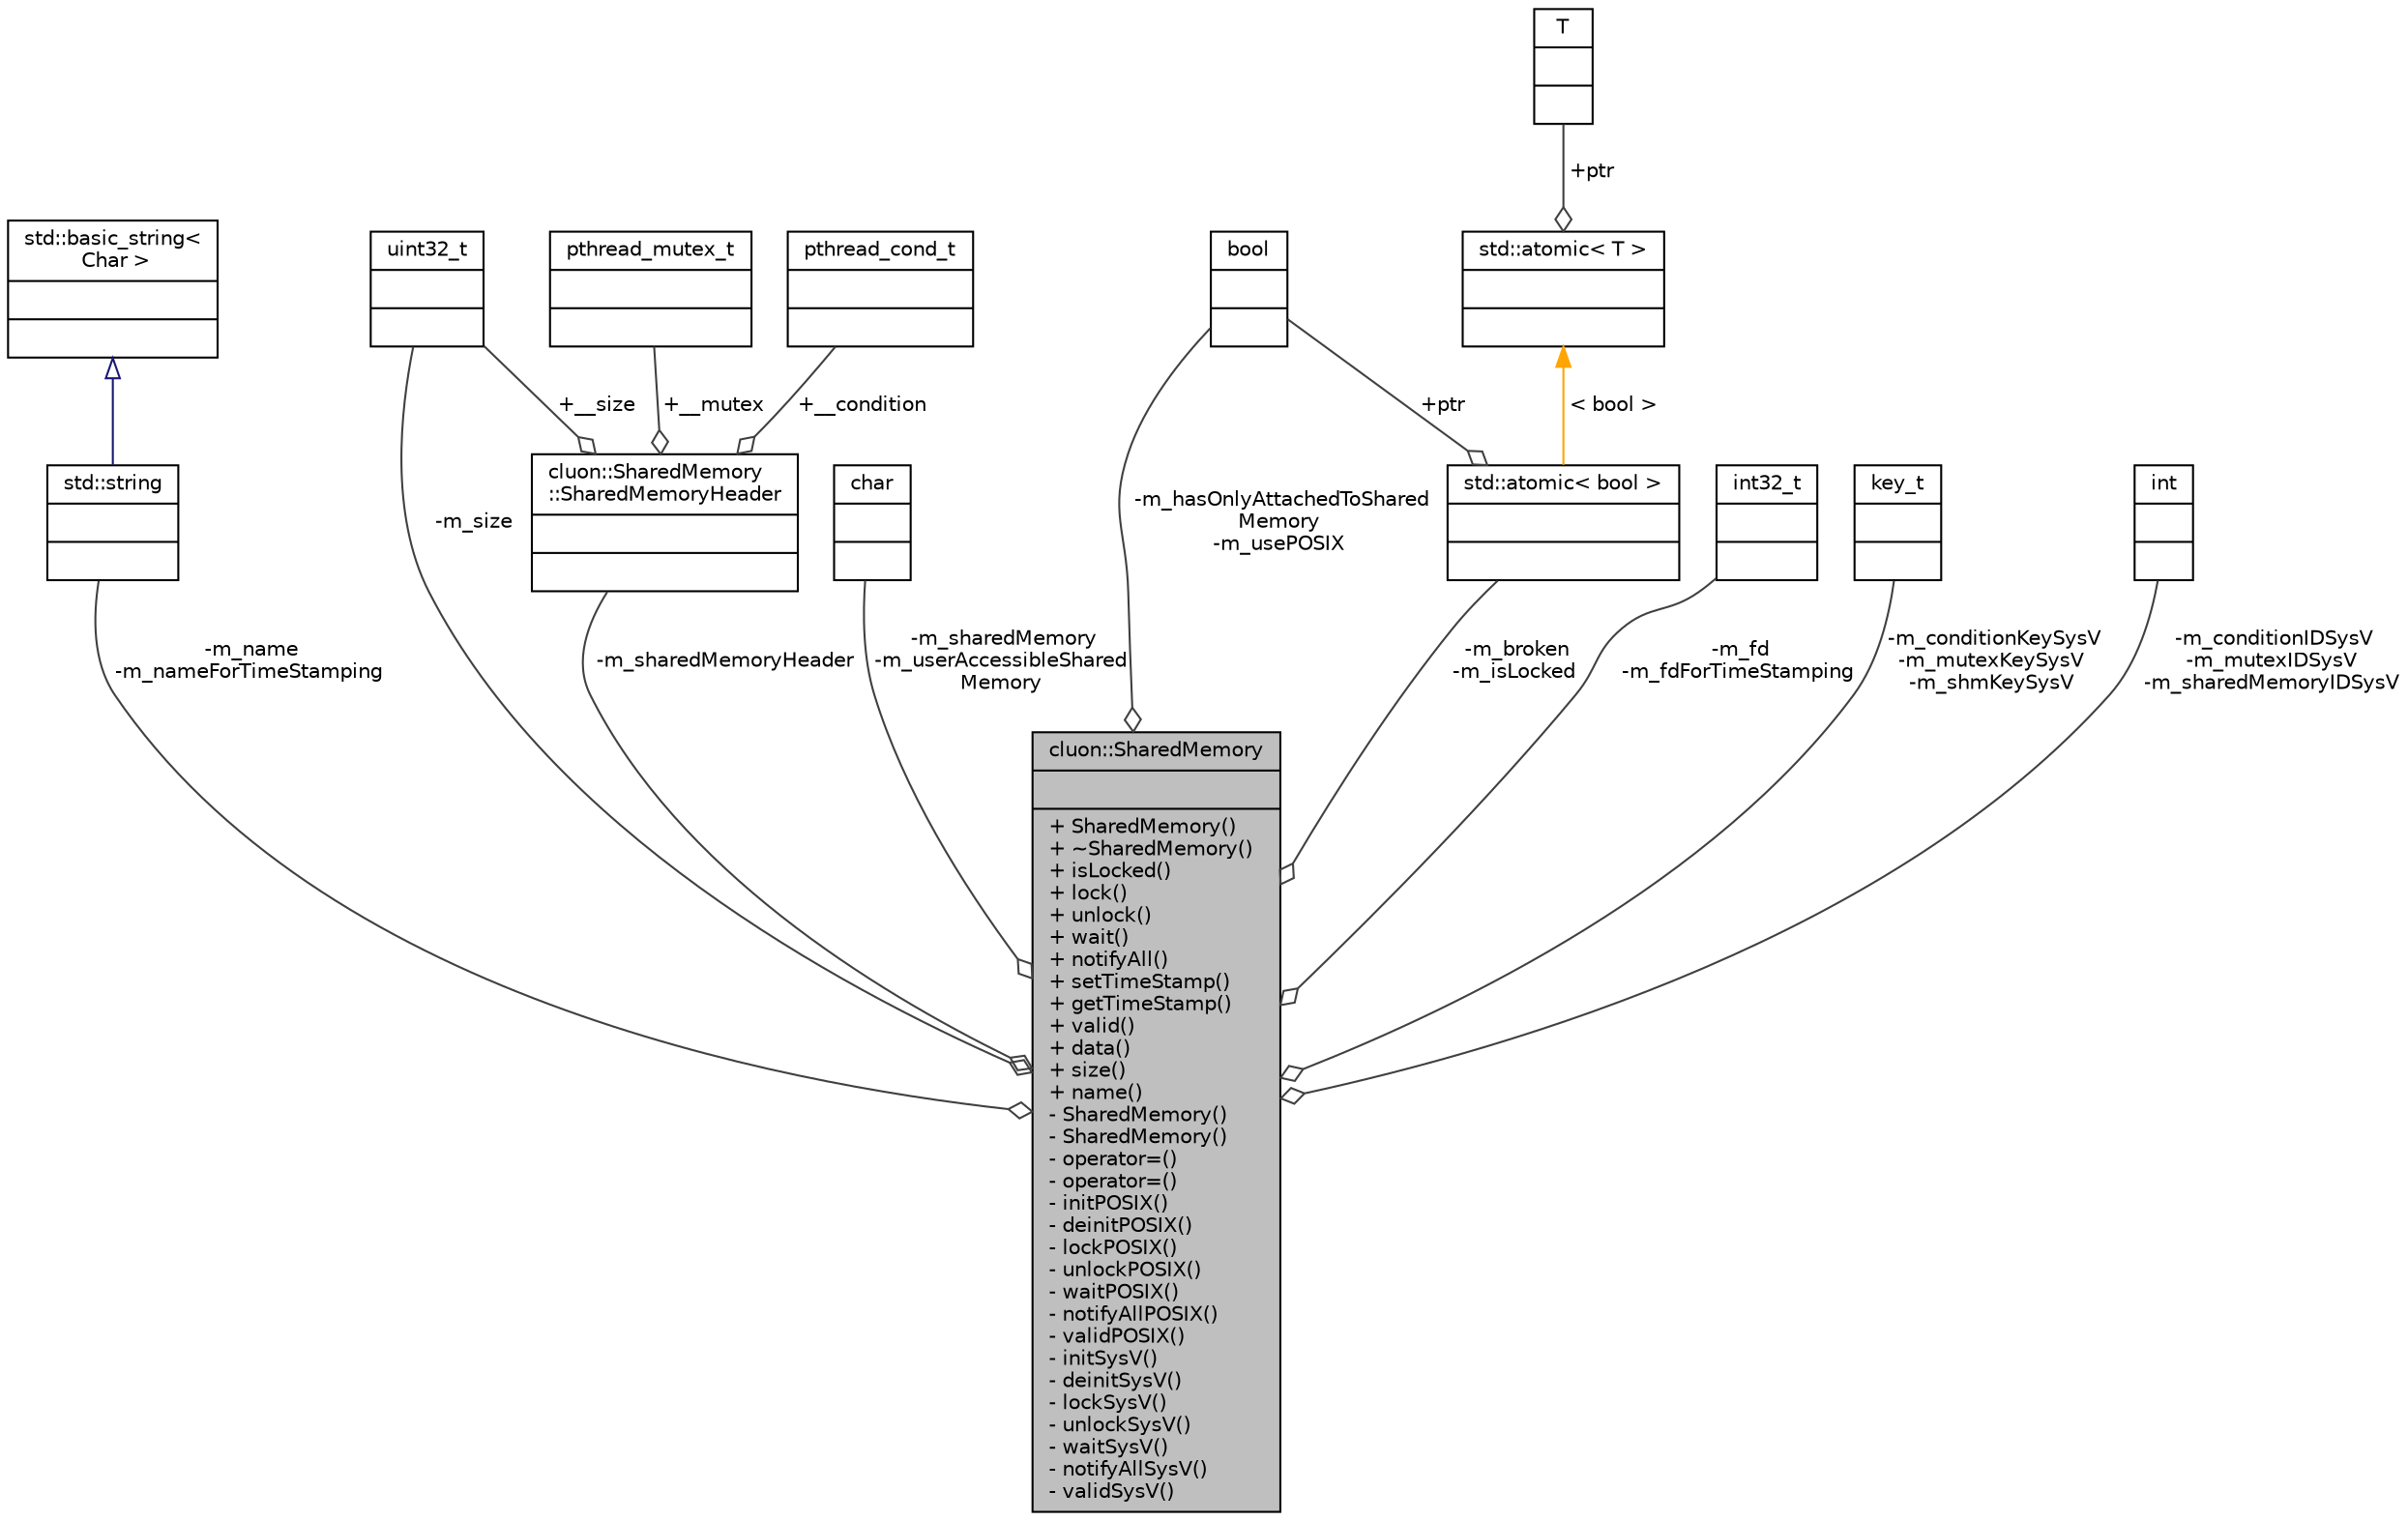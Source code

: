 digraph "cluon::SharedMemory"
{
 // LATEX_PDF_SIZE
  edge [fontname="Helvetica",fontsize="10",labelfontname="Helvetica",labelfontsize="10"];
  node [fontname="Helvetica",fontsize="10",shape=record];
  Node1 [label="{cluon::SharedMemory\n||+ SharedMemory()\l+ ~SharedMemory()\l+ isLocked()\l+ lock()\l+ unlock()\l+ wait()\l+ notifyAll()\l+ setTimeStamp()\l+ getTimeStamp()\l+ valid()\l+ data()\l+ size()\l+ name()\l- SharedMemory()\l- SharedMemory()\l- operator=()\l- operator=()\l- initPOSIX()\l- deinitPOSIX()\l- lockPOSIX()\l- unlockPOSIX()\l- waitPOSIX()\l- notifyAllPOSIX()\l- validPOSIX()\l- initSysV()\l- deinitSysV()\l- lockSysV()\l- unlockSysV()\l- waitSysV()\l- notifyAllSysV()\l- validSysV()\l}",height=0.2,width=0.4,color="black", fillcolor="grey75", style="filled", fontcolor="black",tooltip=" "];
  Node2 -> Node1 [color="grey25",fontsize="10",style="solid",label=" -m_name\n-m_nameForTimeStamping" ,arrowhead="odiamond"];
  Node2 [label="{std::string\n||}",height=0.2,width=0.4,color="black", fillcolor="white", style="filled",tooltip=" "];
  Node3 -> Node2 [dir="back",color="midnightblue",fontsize="10",style="solid",arrowtail="onormal"];
  Node3 [label="{std::basic_string\<\l Char \>\n||}",height=0.2,width=0.4,color="black", fillcolor="white", style="filled",tooltip=" "];
  Node4 -> Node1 [color="grey25",fontsize="10",style="solid",label=" -m_size" ,arrowhead="odiamond"];
  Node4 [label="{uint32_t\n||}",height=0.2,width=0.4,color="black", fillcolor="white", style="filled",tooltip=" "];
  Node5 -> Node1 [color="grey25",fontsize="10",style="solid",label=" -m_sharedMemory\n-m_userAccessibleShared\lMemory" ,arrowhead="odiamond"];
  Node5 [label="{char\n||}",height=0.2,width=0.4,color="black", fillcolor="white", style="filled",tooltip=" "];
  Node6 -> Node1 [color="grey25",fontsize="10",style="solid",label=" -m_hasOnlyAttachedToShared\lMemory\n-m_usePOSIX" ,arrowhead="odiamond"];
  Node6 [label="{bool\n||}",height=0.2,width=0.4,color="black", fillcolor="white", style="filled",tooltip=" "];
  Node7 -> Node1 [color="grey25",fontsize="10",style="solid",label=" -m_broken\n-m_isLocked" ,arrowhead="odiamond"];
  Node7 [label="{std::atomic\< bool \>\n||}",height=0.2,width=0.4,color="black", fillcolor="white", style="filled",tooltip=" "];
  Node6 -> Node7 [color="grey25",fontsize="10",style="solid",label=" +ptr" ,arrowhead="odiamond"];
  Node8 -> Node7 [dir="back",color="orange",fontsize="10",style="solid",label=" \< bool \>" ];
  Node8 [label="{std::atomic\< T \>\n||}",height=0.2,width=0.4,color="black", fillcolor="white", style="filled",tooltip=" "];
  Node9 -> Node8 [color="grey25",fontsize="10",style="solid",label=" +ptr" ,arrowhead="odiamond"];
  Node9 [label="{T\n||}",height=0.2,width=0.4,color="black", fillcolor="white", style="filled",tooltip=" "];
  Node10 -> Node1 [color="grey25",fontsize="10",style="solid",label=" -m_fd\n-m_fdForTimeStamping" ,arrowhead="odiamond"];
  Node10 [label="{int32_t\n||}",height=0.2,width=0.4,color="black", fillcolor="white", style="filled",tooltip=" "];
  Node11 -> Node1 [color="grey25",fontsize="10",style="solid",label=" -m_sharedMemoryHeader" ,arrowhead="odiamond"];
  Node11 [label="{cluon::SharedMemory\l::SharedMemoryHeader\n||}",height=0.2,width=0.4,color="black", fillcolor="white", style="filled",URL="$structcluon_1_1SharedMemory_1_1SharedMemoryHeader.html",tooltip=" "];
  Node4 -> Node11 [color="grey25",fontsize="10",style="solid",label=" +__size" ,arrowhead="odiamond"];
  Node12 -> Node11 [color="grey25",fontsize="10",style="solid",label=" +__mutex" ,arrowhead="odiamond"];
  Node12 [label="{pthread_mutex_t\n||}",height=0.2,width=0.4,color="black", fillcolor="white", style="filled",tooltip=" "];
  Node13 -> Node11 [color="grey25",fontsize="10",style="solid",label=" +__condition" ,arrowhead="odiamond"];
  Node13 [label="{pthread_cond_t\n||}",height=0.2,width=0.4,color="black", fillcolor="white", style="filled",tooltip=" "];
  Node14 -> Node1 [color="grey25",fontsize="10",style="solid",label=" -m_conditionKeySysV\n-m_mutexKeySysV\n-m_shmKeySysV" ,arrowhead="odiamond"];
  Node14 [label="{key_t\n||}",height=0.2,width=0.4,color="black", fillcolor="white", style="filled",tooltip=" "];
  Node15 -> Node1 [color="grey25",fontsize="10",style="solid",label=" -m_conditionIDSysV\n-m_mutexIDSysV\n-m_sharedMemoryIDSysV" ,arrowhead="odiamond"];
  Node15 [label="{int\n||}",height=0.2,width=0.4,color="black", fillcolor="white", style="filled",tooltip=" "];
}
